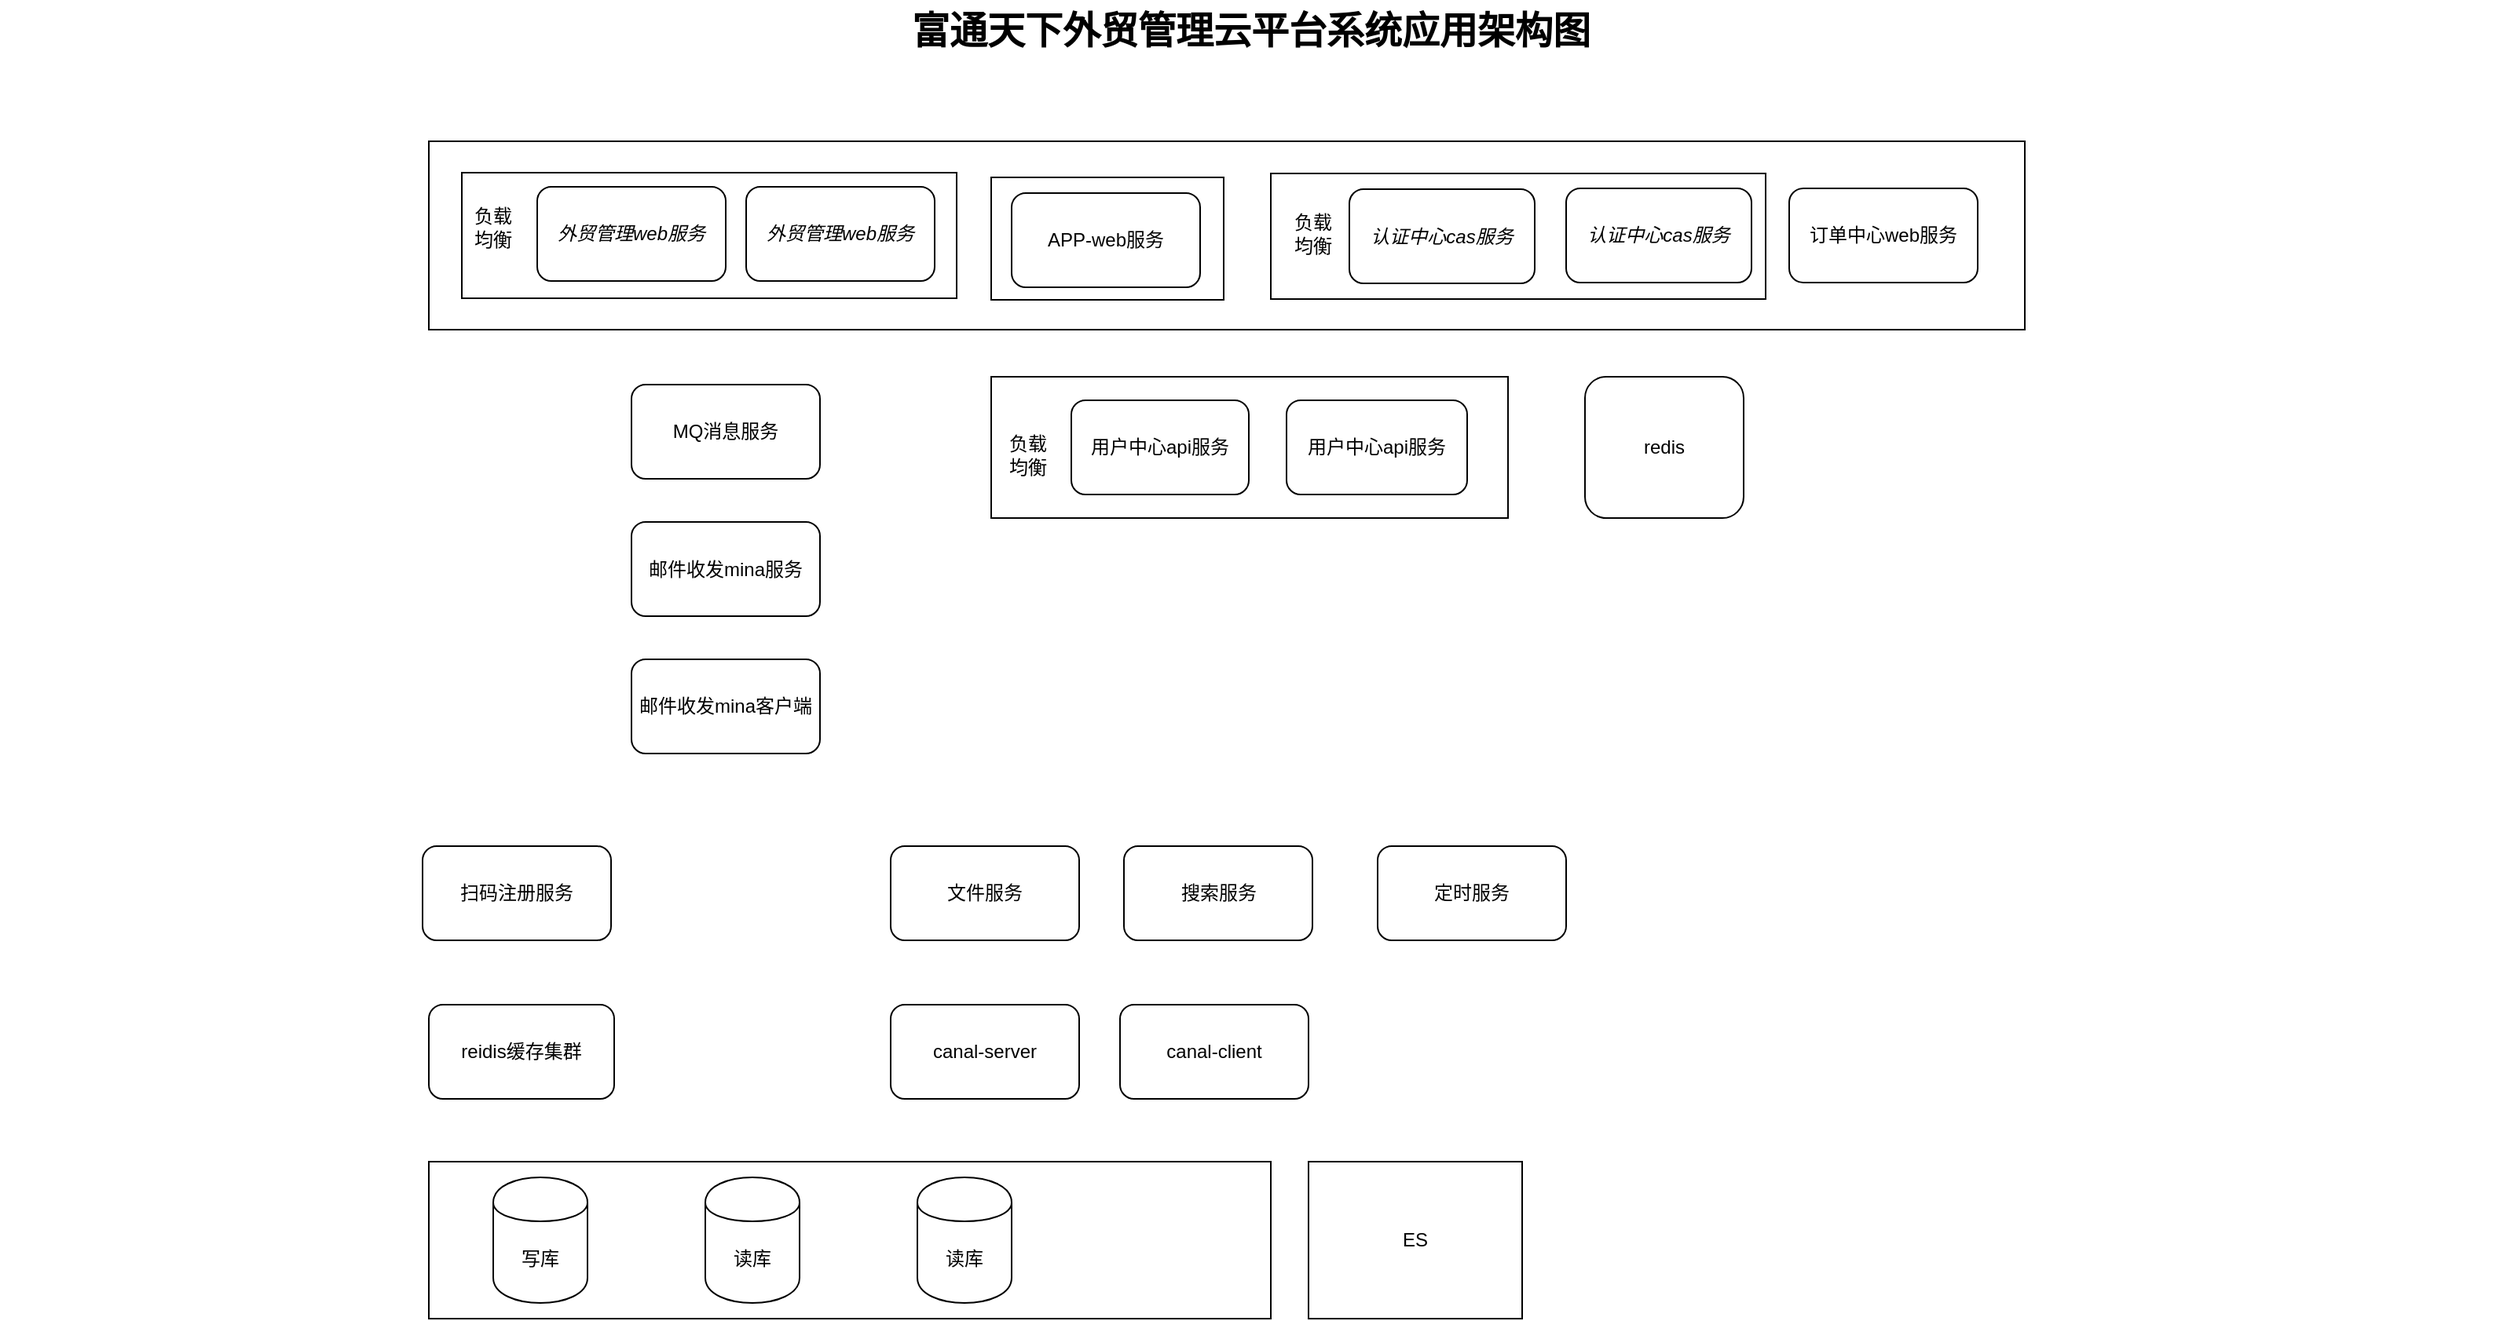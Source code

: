 <mxfile version="10.5.8" type="github"><diagram name="Page-1" id="74b105a0-9070-1c63-61bc-23e55f88626e"><mxGraphModel dx="1394" dy="764" grid="1" gridSize="10" guides="1" tooltips="1" connect="1" arrows="1" fold="1" page="1" pageScale="1.5" pageWidth="1169" pageHeight="826" background="none" math="0" shadow="0"><root><mxCell id="0" style=";html=1;"/><mxCell id="1" style=";html=1;" parent="0"/><mxCell id="10b056a9c633e61c-30" value="富通天下外贸管理云平台系统应用架构图" style="text;strokeColor=none;fillColor=none;html=1;fontSize=24;fontStyle=1;verticalAlign=middle;align=center;" parent="1" vertex="1"><mxGeometry x="41.5" y="50" width="1590" height="40" as="geometry"/></mxCell><mxCell id="ObDqoix-dbpaILy5yjtX-40" value="" style="rounded=0;whiteSpace=wrap;html=1;" parent="1" vertex="1"><mxGeometry x="314" y="790" width="536" height="100" as="geometry"/></mxCell><mxCell id="ObDqoix-dbpaILy5yjtX-41" value="写库" style="shape=cylinder;whiteSpace=wrap;html=1;boundedLbl=1;backgroundOutline=1;" parent="1" vertex="1"><mxGeometry x="355" y="800" width="60" height="80" as="geometry"/></mxCell><mxCell id="ObDqoix-dbpaILy5yjtX-42" value="读库" style="shape=cylinder;whiteSpace=wrap;html=1;boundedLbl=1;backgroundOutline=1;" parent="1" vertex="1"><mxGeometry x="490" y="800" width="60" height="80" as="geometry"/></mxCell><mxCell id="ObDqoix-dbpaILy5yjtX-43" value="读库" style="shape=cylinder;whiteSpace=wrap;html=1;boundedLbl=1;backgroundOutline=1;" parent="1" vertex="1"><mxGeometry x="625" y="800" width="60" height="80" as="geometry"/></mxCell><mxCell id="ObDqoix-dbpaILy5yjtX-44" value="reidis缓存集群" style="rounded=1;whiteSpace=wrap;html=1;" parent="1" vertex="1"><mxGeometry x="314" y="690" width="118" height="60" as="geometry"/></mxCell><mxCell id="ObDqoix-dbpaILy5yjtX-79" value="MQ消息服务" style="rounded=1;whiteSpace=wrap;html=1;" parent="1" vertex="1"><mxGeometry x="443" y="295" width="120" height="60" as="geometry"/></mxCell><mxCell id="AQXK66SDIHGiFqIdb8Pf-2" value="" style="rounded=0;whiteSpace=wrap;html=1;" vertex="1" parent="1"><mxGeometry x="314" y="140" width="1016" height="120" as="geometry"/></mxCell><mxCell id="AQXK66SDIHGiFqIdb8Pf-8" value="" style="rounded=0;whiteSpace=wrap;html=1;" vertex="1" parent="1"><mxGeometry x="335" y="160" width="315" height="80" as="geometry"/></mxCell><mxCell id="AQXK66SDIHGiFqIdb8Pf-9" value="负载均衡" style="text;html=1;strokeColor=none;fillColor=none;align=center;verticalAlign=middle;whiteSpace=wrap;rounded=0;" vertex="1" parent="1"><mxGeometry x="340" y="157.5" width="30" height="75" as="geometry"/></mxCell><mxCell id="AQXK66SDIHGiFqIdb8Pf-10" value="外贸管理web服务" style="rounded=1;whiteSpace=wrap;html=1;fontStyle=2" vertex="1" parent="1"><mxGeometry x="383" y="169" width="120" height="60" as="geometry"/></mxCell><mxCell id="AQXK66SDIHGiFqIdb8Pf-11" value="外贸管理web服务" style="rounded=1;whiteSpace=wrap;html=1;fontStyle=2" vertex="1" parent="1"><mxGeometry x="516" y="169" width="120" height="60" as="geometry"/></mxCell><mxCell id="AQXK66SDIHGiFqIdb8Pf-13" value="" style="rounded=0;whiteSpace=wrap;html=1;strokeWidth=1;" vertex="1" parent="1"><mxGeometry x="850" y="160.5" width="315" height="80" as="geometry"/></mxCell><mxCell id="AQXK66SDIHGiFqIdb8Pf-14" value="负载均衡" style="text;html=1;strokeColor=none;fillColor=none;align=center;verticalAlign=middle;whiteSpace=wrap;rounded=0;" vertex="1" parent="1"><mxGeometry x="862" y="161.5" width="30" height="75" as="geometry"/></mxCell><mxCell id="AQXK66SDIHGiFqIdb8Pf-15" value="认证中心cas服务" style="rounded=1;whiteSpace=wrap;html=1;fontStyle=2" vertex="1" parent="1"><mxGeometry x="900" y="170.5" width="118" height="60" as="geometry"/></mxCell><mxCell id="AQXK66SDIHGiFqIdb8Pf-16" value="认证中心cas服务" style="rounded=1;whiteSpace=wrap;html=1;fontStyle=2" vertex="1" parent="1"><mxGeometry x="1038" y="170" width="118" height="60" as="geometry"/></mxCell><mxCell id="AQXK66SDIHGiFqIdb8Pf-17" value="订单中心web服务" style="rounded=1;whiteSpace=wrap;html=1;" vertex="1" parent="1"><mxGeometry x="1180" y="170" width="120" height="60" as="geometry"/></mxCell><mxCell id="AQXK66SDIHGiFqIdb8Pf-18" value="" style="rounded=0;whiteSpace=wrap;html=1;" vertex="1" parent="1"><mxGeometry x="672" y="290" width="329" height="90" as="geometry"/></mxCell><mxCell id="AQXK66SDIHGiFqIdb8Pf-19" value="canal-server" style="rounded=1;whiteSpace=wrap;html=1;" vertex="1" parent="1"><mxGeometry x="608" y="690" width="120" height="60" as="geometry"/></mxCell><mxCell id="AQXK66SDIHGiFqIdb8Pf-20" value="canal-client" style="rounded=1;whiteSpace=wrap;html=1;" vertex="1" parent="1"><mxGeometry x="754" y="690" width="120" height="60" as="geometry"/></mxCell><mxCell id="AQXK66SDIHGiFqIdb8Pf-27" value="ES" style="rounded=0;whiteSpace=wrap;html=1;" vertex="1" parent="1"><mxGeometry x="874" y="790" width="136" height="100" as="geometry"/></mxCell><mxCell id="AQXK66SDIHGiFqIdb8Pf-37" value="用户中心api服务" style="rounded=1;whiteSpace=wrap;html=1;" vertex="1" parent="1"><mxGeometry x="860" y="305" width="115" height="60" as="geometry"/></mxCell><mxCell id="AQXK66SDIHGiFqIdb8Pf-38" value="用户中心api服务" style="rounded=1;whiteSpace=wrap;html=1;" vertex="1" parent="1"><mxGeometry x="723" y="305" width="113" height="60" as="geometry"/></mxCell><mxCell id="AQXK66SDIHGiFqIdb8Pf-39" value="负载均衡" style="text;html=1;strokeColor=none;fillColor=none;align=center;verticalAlign=middle;whiteSpace=wrap;rounded=0;" vertex="1" parent="1"><mxGeometry x="681" y="305" width="29" height="70" as="geometry"/></mxCell><mxCell id="AQXK66SDIHGiFqIdb8Pf-46" value="redis" style="rounded=1;whiteSpace=wrap;html=1;" vertex="1" parent="1"><mxGeometry x="1050" y="290" width="101" height="90" as="geometry"/></mxCell><mxCell id="AQXK66SDIHGiFqIdb8Pf-49" value="&lt;span&gt;邮件收发mina服务&lt;/span&gt;" style="rounded=1;whiteSpace=wrap;html=1;" vertex="1" parent="1"><mxGeometry x="443" y="382.5" width="120" height="60" as="geometry"/></mxCell><mxCell id="AQXK66SDIHGiFqIdb8Pf-59" value="&lt;span&gt;邮件收发mina客户端&lt;/span&gt;" style="rounded=1;whiteSpace=wrap;html=1;" vertex="1" parent="1"><mxGeometry x="443" y="470" width="120" height="60" as="geometry"/></mxCell><mxCell id="AQXK66SDIHGiFqIdb8Pf-60" value="搜索服务" style="rounded=1;whiteSpace=wrap;html=1;" vertex="1" parent="1"><mxGeometry x="756.5" y="589" width="120" height="60" as="geometry"/></mxCell><mxCell id="AQXK66SDIHGiFqIdb8Pf-61" value="文件服务" style="rounded=1;whiteSpace=wrap;html=1;" vertex="1" parent="1"><mxGeometry x="608" y="589" width="120" height="60" as="geometry"/></mxCell><mxCell id="AQXK66SDIHGiFqIdb8Pf-62" value="扫码注册服务" style="rounded=1;whiteSpace=wrap;html=1;" vertex="1" parent="1"><mxGeometry x="310" y="589" width="120" height="60" as="geometry"/></mxCell><mxCell id="AQXK66SDIHGiFqIdb8Pf-63" value="定时服务" style="rounded=1;whiteSpace=wrap;html=1;" vertex="1" parent="1"><mxGeometry x="918" y="589" width="120" height="60" as="geometry"/></mxCell><mxCell id="AQXK66SDIHGiFqIdb8Pf-64" value="" style="rounded=0;whiteSpace=wrap;html=1;" vertex="1" parent="1"><mxGeometry x="672" y="163" width="148" height="78" as="geometry"/></mxCell><mxCell id="AQXK66SDIHGiFqIdb8Pf-65" value="APP-web服务" style="rounded=1;whiteSpace=wrap;html=1;" vertex="1" parent="1"><mxGeometry x="685" y="173" width="120" height="60" as="geometry"/></mxCell></root></mxGraphModel></diagram></mxfile>